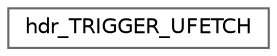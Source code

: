 digraph "Graphical Class Hierarchy"
{
 // LATEX_PDF_SIZE
  bgcolor="transparent";
  edge [fontname=Helvetica,fontsize=10,labelfontname=Helvetica,labelfontsize=10];
  node [fontname=Helvetica,fontsize=10,shape=box,height=0.2,width=0.4];
  rankdir="LR";
  Node0 [id="Node000000",label="hdr_TRIGGER_UFETCH",height=0.2,width=0.4,color="grey40", fillcolor="white", style="filled",URL="$structhdr__TRIGGER__UFETCH.html",tooltip="Content header of TRIGGER packet."];
}
